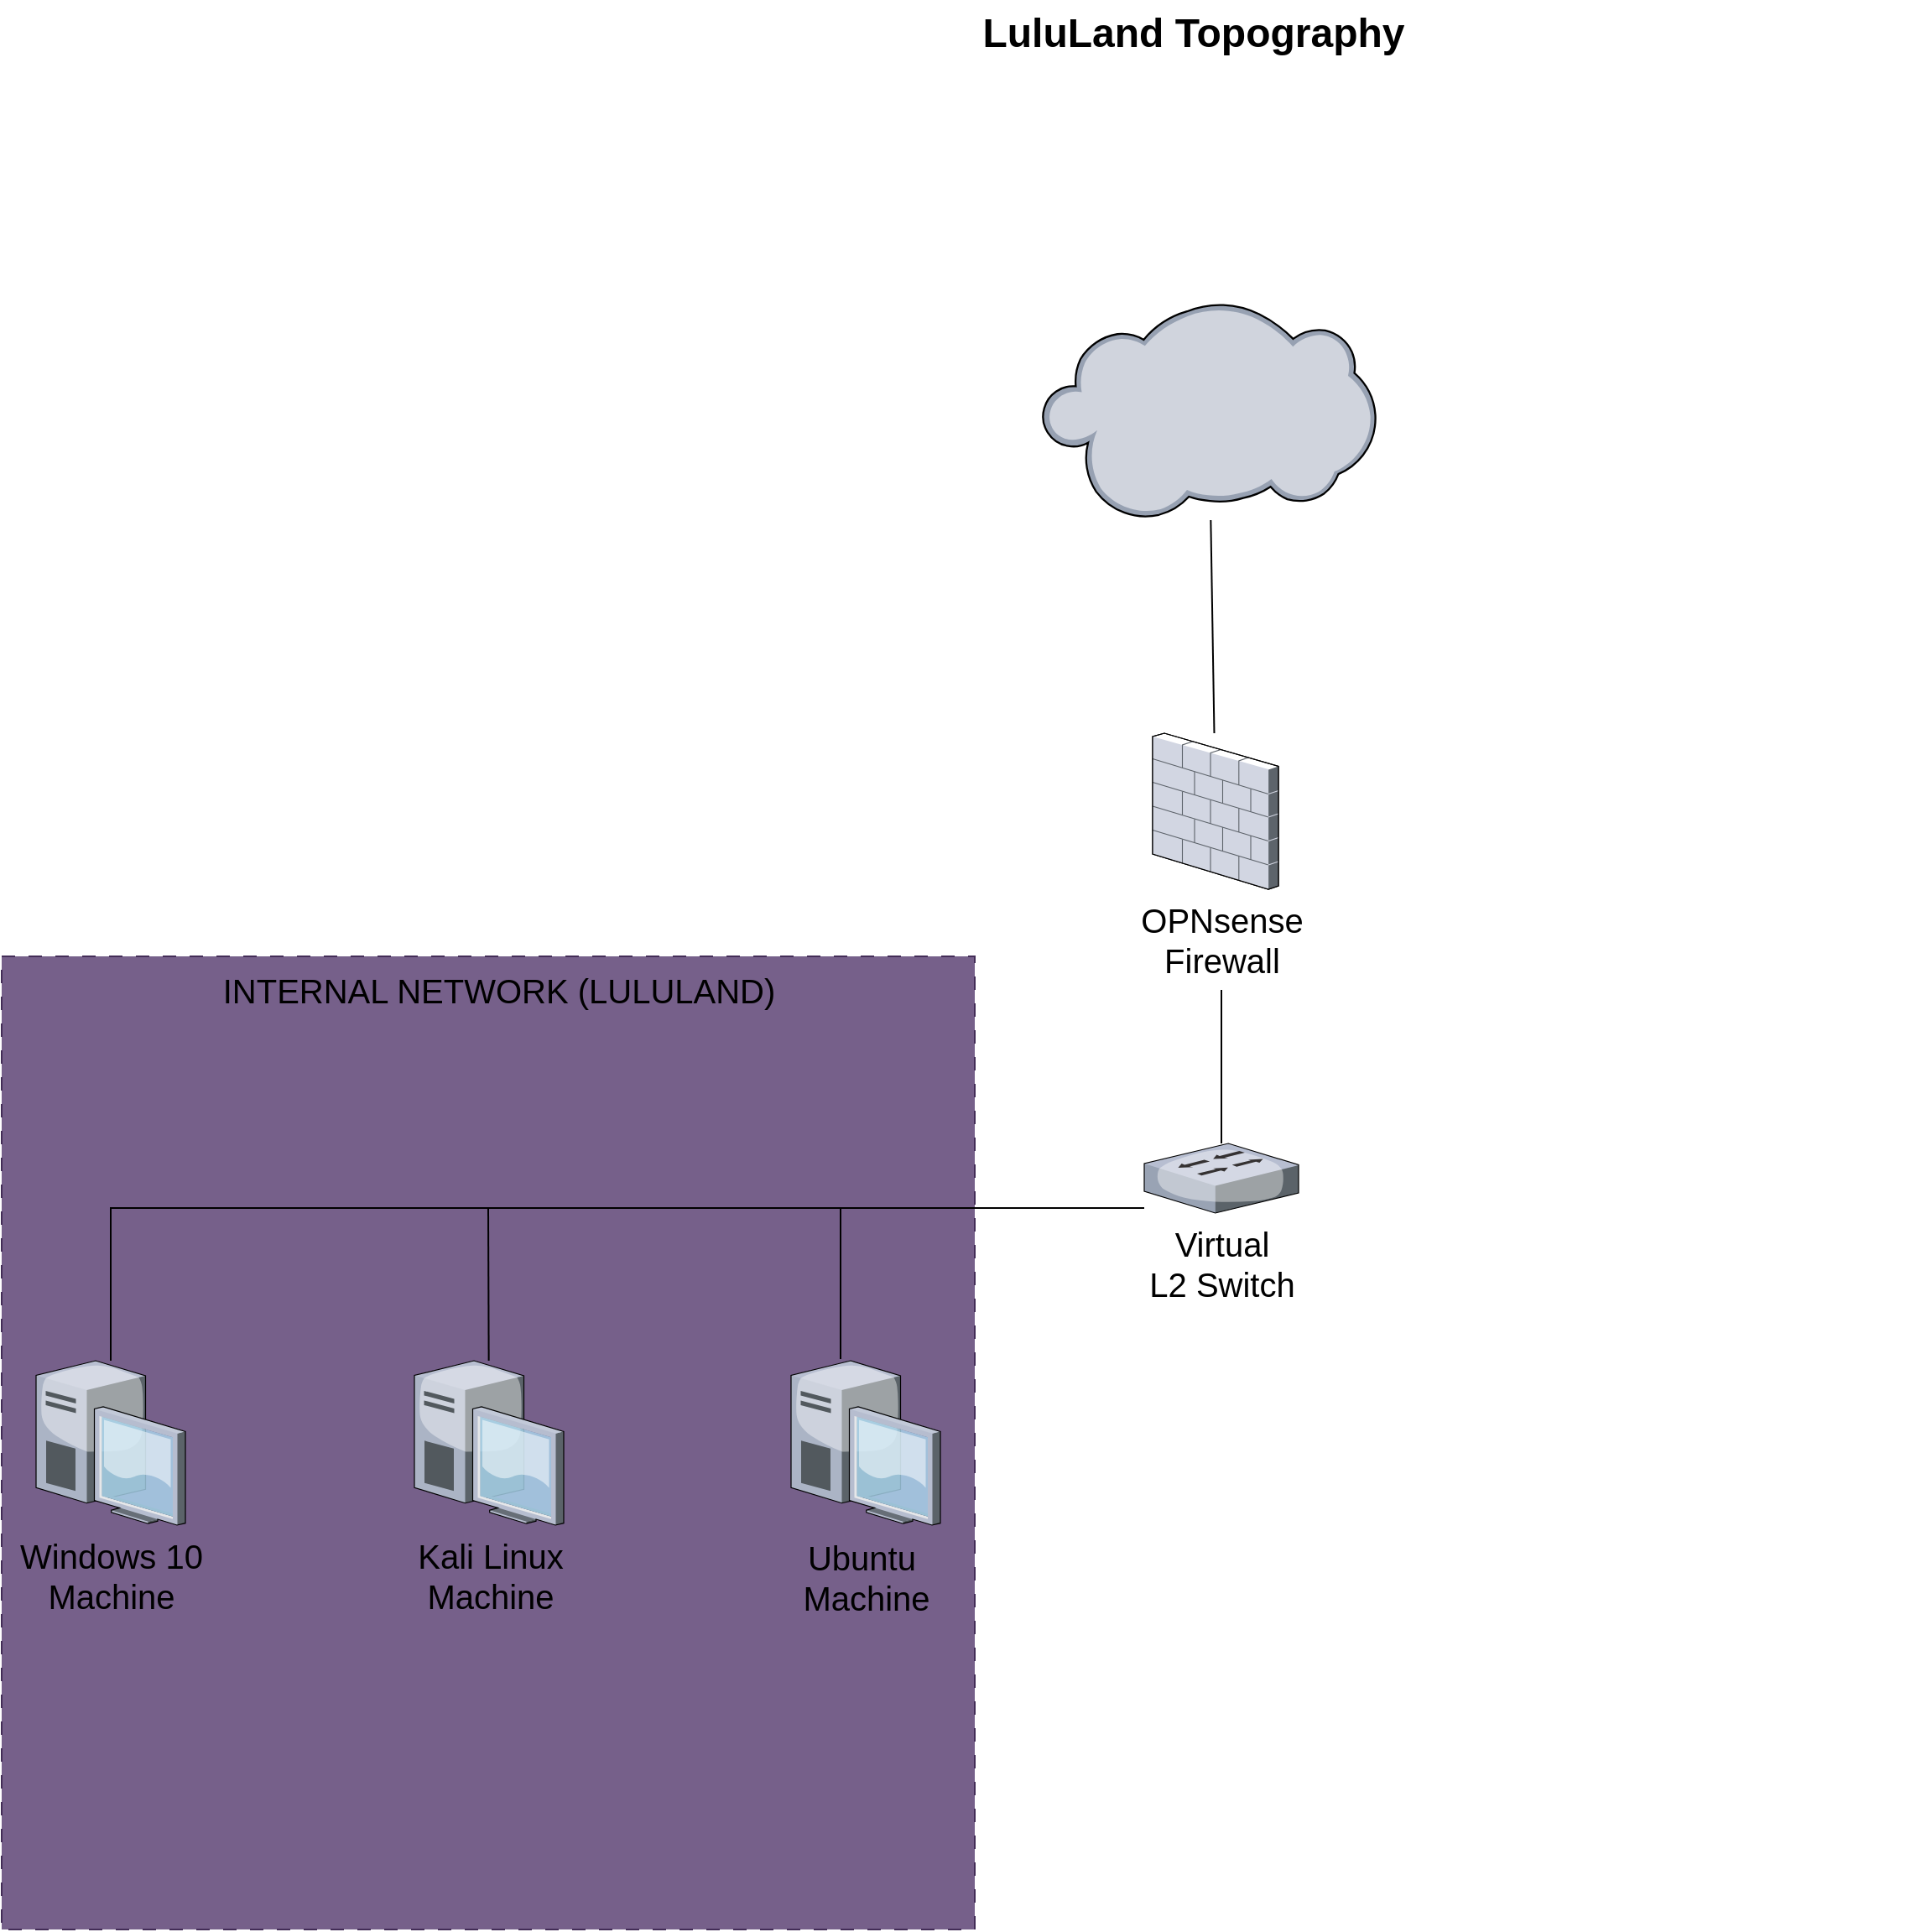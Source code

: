 <mxfile version="25.0.1">
  <diagram name="Page-1" id="e3a06f82-3646-2815-327d-82caf3d4e204">
    <mxGraphModel dx="2607" dy="1356" grid="1" gridSize="10" guides="1" tooltips="1" connect="1" arrows="1" fold="1" page="1" pageScale="1.5" pageWidth="1169" pageHeight="826" background="none" math="0" shadow="0">
      <root>
        <mxCell id="0" style=";html=1;" />
        <mxCell id="1" style=";html=1;" parent="0" />
        <mxCell id="bneuUTBQzyQNMBGNakRV-9" value="" style="whiteSpace=wrap;html=1;aspect=fixed;dashed=1;dashPattern=8 8;shadow=0;fillColor=#76608a;strokeColor=#432D57;fontColor=#ffffff;" parent="1" vertex="1">
          <mxGeometry x="220" y="600" width="580" height="580" as="geometry" />
        </mxCell>
        <mxCell id="6a7d8f32e03d9370-62" value="LuluLand Topography" style="text;strokeColor=none;fillColor=none;html=1;fontSize=24;fontStyle=1;verticalAlign=middle;align=center;" parent="1" vertex="1">
          <mxGeometry x="499" y="30" width="861" height="40" as="geometry" />
        </mxCell>
        <mxCell id="bneuUTBQzyQNMBGNakRV-3" value="" style="group;perimeterSpacing=1;strokeWidth=1;shadow=0;" parent="1" vertex="1" connectable="0">
          <mxGeometry x="887" y="467" width="120" height="153" as="geometry" />
        </mxCell>
        <mxCell id="bneuUTBQzyQNMBGNakRV-1" value="" style="verticalLabelPosition=bottom;sketch=0;aspect=fixed;html=1;verticalAlign=top;strokeColor=none;align=center;outlineConnect=0;shape=mxgraph.citrix.firewall;" parent="bneuUTBQzyQNMBGNakRV-3" vertex="1">
          <mxGeometry x="19" width="75" height="93" as="geometry" />
        </mxCell>
        <mxCell id="bneuUTBQzyQNMBGNakRV-2" value="&lt;font style=&quot;font-size: 20px;&quot;&gt;OPNsense&lt;/font&gt;&lt;div&gt;&lt;font style=&quot;font-size: 20px;&quot;&gt;Firewall&lt;/font&gt;&lt;/div&gt;" style="text;html=1;align=center;verticalAlign=middle;resizable=0;points=[];autosize=1;strokeColor=none;fillColor=none;" parent="bneuUTBQzyQNMBGNakRV-3" vertex="1">
          <mxGeometry y="93" width="120" height="60" as="geometry" />
        </mxCell>
        <mxCell id="bneuUTBQzyQNMBGNakRV-6" value="" style="group" parent="1" vertex="1" connectable="0">
          <mxGeometry x="892" y="711.5" width="110" height="101.5" as="geometry" />
        </mxCell>
        <mxCell id="bneuUTBQzyQNMBGNakRV-4" value="" style="verticalLabelPosition=bottom;sketch=0;aspect=fixed;html=1;verticalAlign=top;strokeColor=none;align=center;outlineConnect=0;shape=mxgraph.citrix.switch;" parent="bneuUTBQzyQNMBGNakRV-6" vertex="1">
          <mxGeometry x="9" width="92" height="41.5" as="geometry" />
        </mxCell>
        <mxCell id="bneuUTBQzyQNMBGNakRV-5" value="&lt;font style=&quot;font-size: 20px;&quot;&gt;Virtual&lt;/font&gt;&lt;div&gt;&lt;font style=&quot;font-size: 20px;&quot;&gt;L2 Switch&lt;/font&gt;&lt;/div&gt;" style="text;html=1;align=center;verticalAlign=middle;resizable=0;points=[];autosize=1;strokeColor=none;fillColor=none;" parent="bneuUTBQzyQNMBGNakRV-6" vertex="1">
          <mxGeometry y="41.5" width="110" height="60" as="geometry" />
        </mxCell>
        <mxCell id="bneuUTBQzyQNMBGNakRV-7" style="edgeStyle=orthogonalEdgeStyle;rounded=0;orthogonalLoop=1;jettySize=auto;html=1;endArrow=none;endFill=0;" parent="1" source="bneuUTBQzyQNMBGNakRV-2" target="bneuUTBQzyQNMBGNakRV-4" edge="1">
          <mxGeometry relative="1" as="geometry" />
        </mxCell>
        <mxCell id="bneuUTBQzyQNMBGNakRV-11" value="&lt;font style=&quot;font-size: 20px;&quot;&gt;INTERNAL NETWORK (LULULAND)&lt;/font&gt;" style="text;html=1;align=center;verticalAlign=middle;resizable=0;points=[];autosize=1;strokeColor=none;fillColor=none;" parent="1" vertex="1">
          <mxGeometry x="340.5" y="600" width="350" height="40" as="geometry" />
        </mxCell>
        <mxCell id="bneuUTBQzyQNMBGNakRV-12" value="" style="verticalLabelPosition=bottom;sketch=0;aspect=fixed;html=1;verticalAlign=top;strokeColor=none;align=center;outlineConnect=0;shape=mxgraph.citrix.desktop;" parent="1" vertex="1">
          <mxGeometry x="240.5" y="841" width="89" height="98" as="geometry" />
        </mxCell>
        <mxCell id="bneuUTBQzyQNMBGNakRV-13" value="" style="verticalLabelPosition=bottom;sketch=0;aspect=fixed;html=1;verticalAlign=top;strokeColor=none;align=center;outlineConnect=0;shape=mxgraph.citrix.desktop;" parent="1" vertex="1">
          <mxGeometry x="466" y="841" width="89" height="98" as="geometry" />
        </mxCell>
        <mxCell id="bneuUTBQzyQNMBGNakRV-14" value="" style="verticalLabelPosition=bottom;sketch=0;aspect=fixed;html=1;verticalAlign=top;strokeColor=none;align=center;outlineConnect=0;shape=mxgraph.citrix.desktop;" parent="1" vertex="1">
          <mxGeometry x="690.5" y="841" width="89" height="98" as="geometry" />
        </mxCell>
        <mxCell id="bneuUTBQzyQNMBGNakRV-15" value="&lt;font style=&quot;font-size: 20px;&quot;&gt;Windows 10&lt;/font&gt;&lt;div&gt;&lt;font style=&quot;font-size: 20px;&quot;&gt;Machine&lt;/font&gt;&lt;/div&gt;" style="text;html=1;align=center;verticalAlign=middle;resizable=0;points=[];autosize=1;strokeColor=none;fillColor=none;" parent="1" vertex="1">
          <mxGeometry x="220" y="939" width="130" height="60" as="geometry" />
        </mxCell>
        <mxCell id="bneuUTBQzyQNMBGNakRV-16" value="&lt;font style=&quot;font-size: 20px;&quot;&gt;Kali Linux&lt;/font&gt;&lt;div&gt;&lt;font style=&quot;font-size: 20px;&quot;&gt;Machine&lt;/font&gt;&lt;/div&gt;" style="text;html=1;align=center;verticalAlign=middle;resizable=0;points=[];autosize=1;strokeColor=none;fillColor=none;" parent="1" vertex="1">
          <mxGeometry x="455.5" y="939" width="110" height="60" as="geometry" />
        </mxCell>
        <mxCell id="bneuUTBQzyQNMBGNakRV-17" value="&lt;div&gt;&lt;font style=&quot;font-size: 20px;&quot;&gt;Ubuntu&amp;nbsp;&lt;/font&gt;&lt;/div&gt;&lt;div&gt;&lt;font style=&quot;font-size: 20px;&quot;&gt;Machine&lt;/font&gt;&lt;/div&gt;" style="text;html=1;align=center;verticalAlign=middle;resizable=0;points=[];autosize=1;strokeColor=none;fillColor=none;" parent="1" vertex="1">
          <mxGeometry x="685" y="940" width="100" height="60" as="geometry" />
        </mxCell>
        <mxCell id="l2w3dQk0W_4AYU8CrLum-5" style="edgeStyle=elbowEdgeStyle;rounded=0;orthogonalLoop=1;jettySize=auto;html=1;elbow=vertical;endArrow=none;endFill=0;" edge="1" parent="1" source="bneuUTBQzyQNMBGNakRV-4" target="bneuUTBQzyQNMBGNakRV-12">
          <mxGeometry relative="1" as="geometry">
            <Array as="points">
              <mxPoint x="620" y="750" />
            </Array>
          </mxGeometry>
        </mxCell>
        <mxCell id="l2w3dQk0W_4AYU8CrLum-7" value="" style="endArrow=none;html=1;rounded=0;elbow=vertical;" edge="1" parent="1" source="bneuUTBQzyQNMBGNakRV-13">
          <mxGeometry width="50" height="50" relative="1" as="geometry">
            <mxPoint x="510" y="830" as="sourcePoint" />
            <mxPoint x="510" y="750" as="targetPoint" />
          </mxGeometry>
        </mxCell>
        <mxCell id="l2w3dQk0W_4AYU8CrLum-8" value="" style="endArrow=none;html=1;rounded=0;elbow=vertical;" edge="1" parent="1">
          <mxGeometry width="50" height="50" relative="1" as="geometry">
            <mxPoint x="720" y="840" as="sourcePoint" />
            <mxPoint x="720" y="750" as="targetPoint" />
          </mxGeometry>
        </mxCell>
        <mxCell id="l2w3dQk0W_4AYU8CrLum-10" style="edgeStyle=none;rounded=0;orthogonalLoop=1;jettySize=auto;html=1;elbow=vertical;endArrow=none;endFill=0;" edge="1" parent="1" source="l2w3dQk0W_4AYU8CrLum-9" target="bneuUTBQzyQNMBGNakRV-1">
          <mxGeometry relative="1" as="geometry" />
        </mxCell>
        <mxCell id="l2w3dQk0W_4AYU8CrLum-9" value="" style="verticalLabelPosition=bottom;sketch=0;aspect=fixed;html=1;verticalAlign=top;strokeColor=none;align=center;outlineConnect=0;shape=mxgraph.citrix.cloud;" vertex="1" parent="1">
          <mxGeometry x="840" y="210" width="199.19" height="130" as="geometry" />
        </mxCell>
      </root>
    </mxGraphModel>
  </diagram>
</mxfile>
